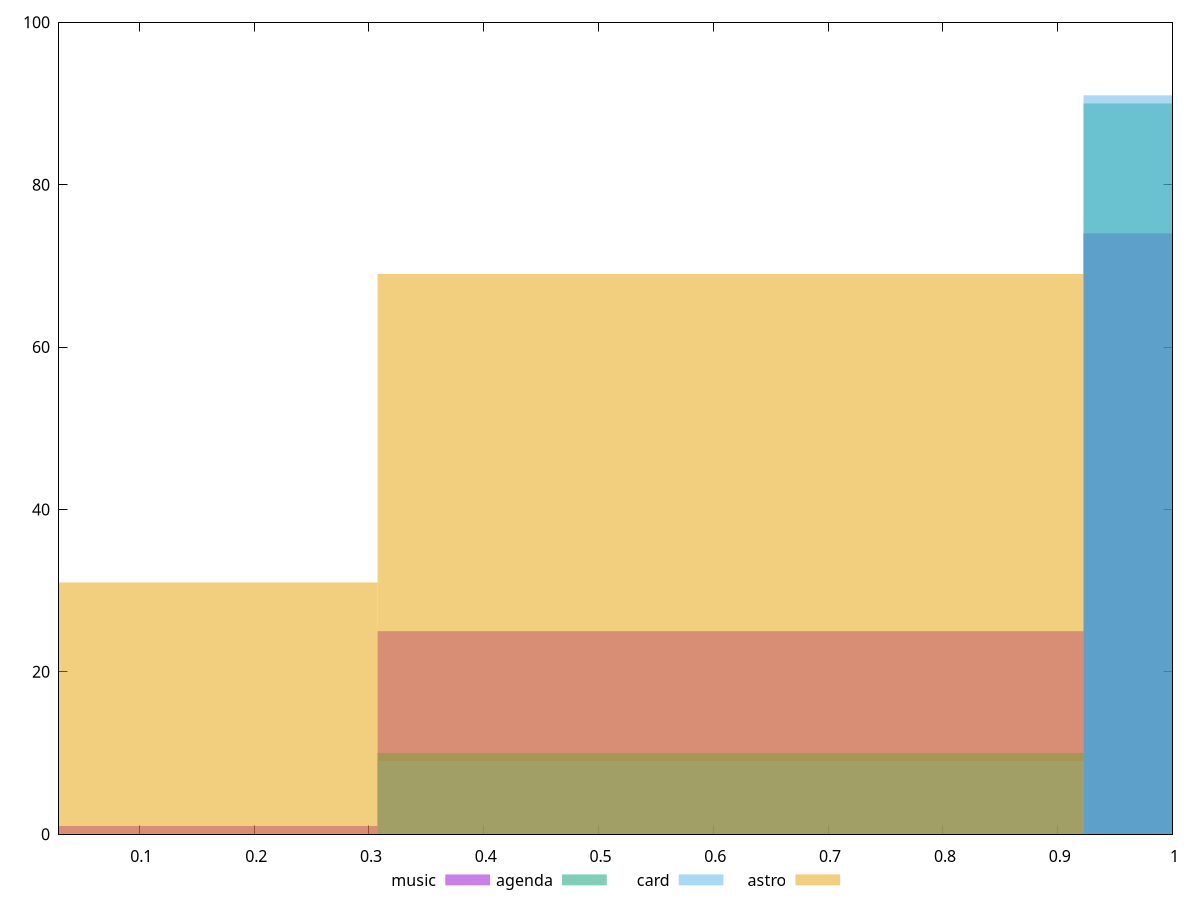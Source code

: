 reset

$music <<EOF
1.2300410375611708 74
0.6150205187805854 25
0 1
EOF

$agenda <<EOF
1.2300410375611708 90
0.6150205187805854 10
EOF

$card <<EOF
1.2300410375611708 91
0.6150205187805854 9
EOF

$astro <<EOF
0 31
0.6150205187805854 69
EOF

set key outside below
set boxwidth 0.6150205187805854
set xrange [0.03:1]
set yrange [0:100]
set trange [0:100]
set style fill transparent solid 0.5 noborder
set terminal svg size 640, 520 enhanced background rgb 'white'
set output "reports/report_00028_2021-02-24T12-49-42.674Z/first-cpu-idle/comparison/histogram/all_score.svg"

plot $music title "music" with boxes, \
     $agenda title "agenda" with boxes, \
     $card title "card" with boxes, \
     $astro title "astro" with boxes

reset
